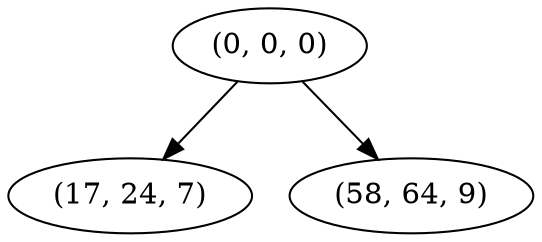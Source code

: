 digraph tree {
    "(0, 0, 0)";
    "(17, 24, 7)";
    "(58, 64, 9)";
    "(0, 0, 0)" -> "(17, 24, 7)";
    "(0, 0, 0)" -> "(58, 64, 9)";
}
